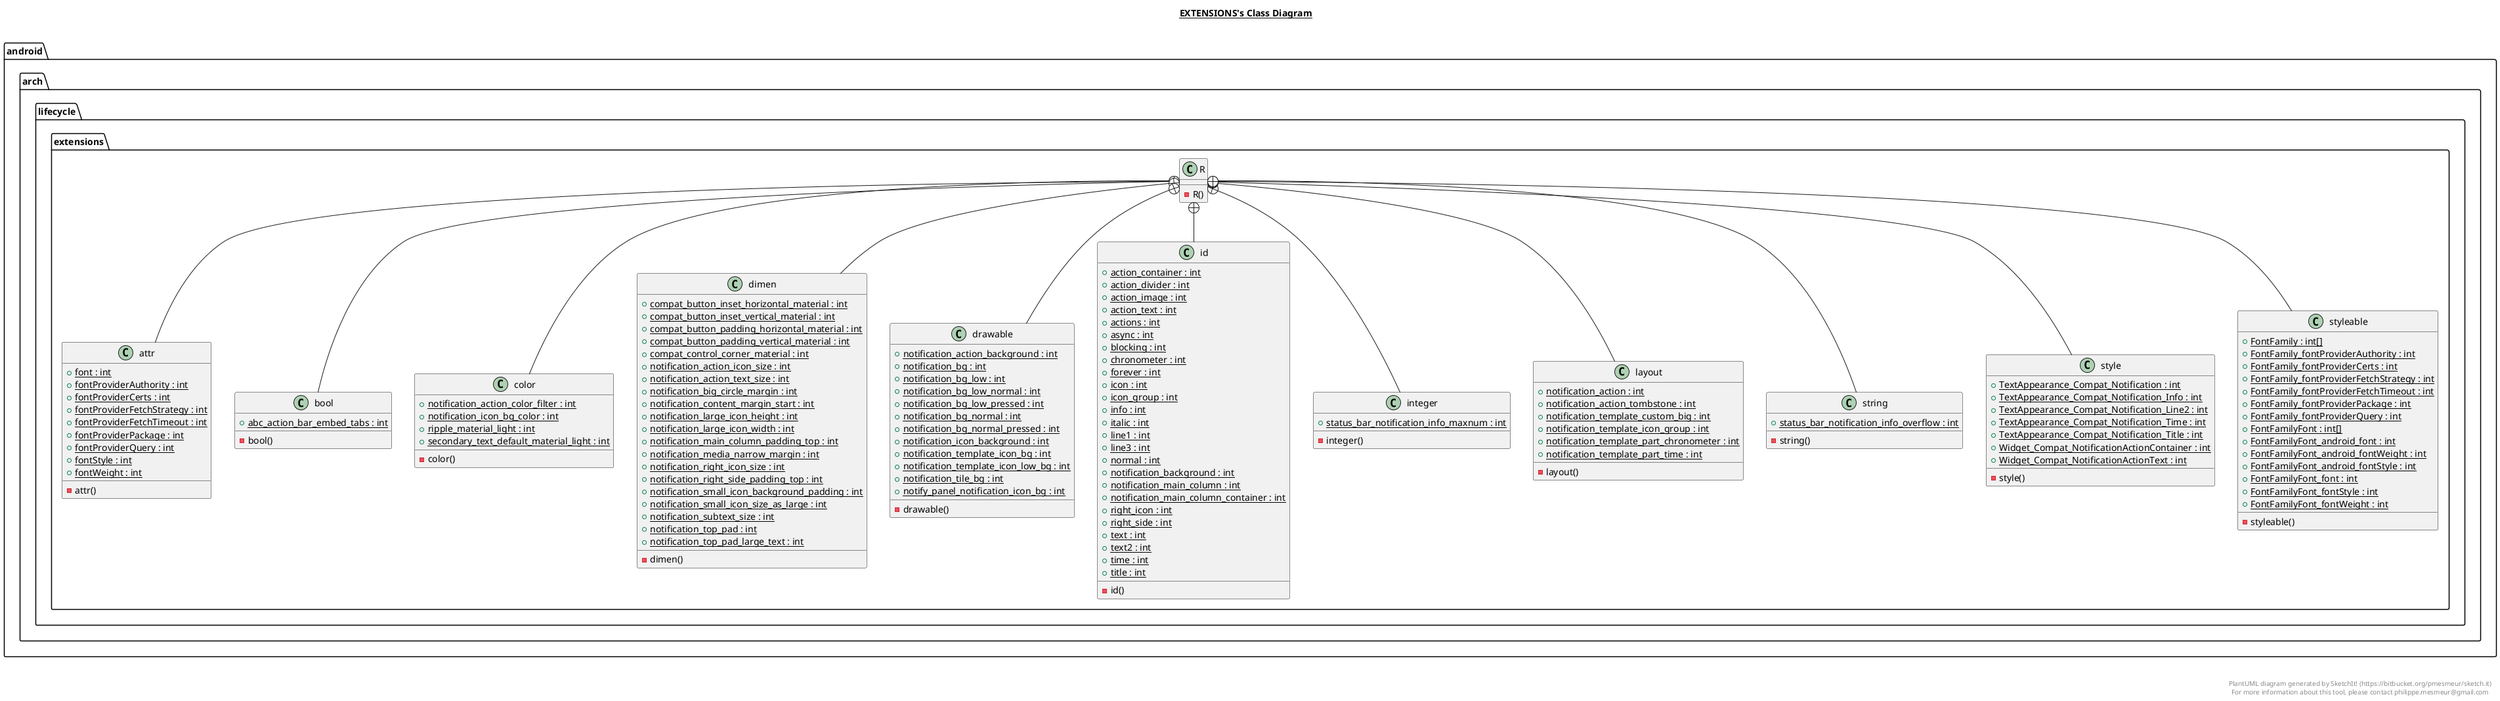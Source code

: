 @startuml

title __EXTENSIONS's Class Diagram__\n

  package android.arch.lifecycle {
    package android.arch.lifecycle.extensions {
      class R {
          - R()
      }
    }
  }
  

  package android.arch.lifecycle {
    package android.arch.lifecycle.extensions {
      class attr {
          {static} + font : int
          {static} + fontProviderAuthority : int
          {static} + fontProviderCerts : int
          {static} + fontProviderFetchStrategy : int
          {static} + fontProviderFetchTimeout : int
          {static} + fontProviderPackage : int
          {static} + fontProviderQuery : int
          {static} + fontStyle : int
          {static} + fontWeight : int
          - attr()
      }
    }
  }
  

  package android.arch.lifecycle {
    package android.arch.lifecycle.extensions {
      class bool {
          {static} + abc_action_bar_embed_tabs : int
          - bool()
      }
    }
  }
  

  package android.arch.lifecycle {
    package android.arch.lifecycle.extensions {
      class color {
          {static} + notification_action_color_filter : int
          {static} + notification_icon_bg_color : int
          {static} + ripple_material_light : int
          {static} + secondary_text_default_material_light : int
          - color()
      }
    }
  }
  

  package android.arch.lifecycle {
    package android.arch.lifecycle.extensions {
      class dimen {
          {static} + compat_button_inset_horizontal_material : int
          {static} + compat_button_inset_vertical_material : int
          {static} + compat_button_padding_horizontal_material : int
          {static} + compat_button_padding_vertical_material : int
          {static} + compat_control_corner_material : int
          {static} + notification_action_icon_size : int
          {static} + notification_action_text_size : int
          {static} + notification_big_circle_margin : int
          {static} + notification_content_margin_start : int
          {static} + notification_large_icon_height : int
          {static} + notification_large_icon_width : int
          {static} + notification_main_column_padding_top : int
          {static} + notification_media_narrow_margin : int
          {static} + notification_right_icon_size : int
          {static} + notification_right_side_padding_top : int
          {static} + notification_small_icon_background_padding : int
          {static} + notification_small_icon_size_as_large : int
          {static} + notification_subtext_size : int
          {static} + notification_top_pad : int
          {static} + notification_top_pad_large_text : int
          - dimen()
      }
    }
  }
  

  package android.arch.lifecycle {
    package android.arch.lifecycle.extensions {
      class drawable {
          {static} + notification_action_background : int
          {static} + notification_bg : int
          {static} + notification_bg_low : int
          {static} + notification_bg_low_normal : int
          {static} + notification_bg_low_pressed : int
          {static} + notification_bg_normal : int
          {static} + notification_bg_normal_pressed : int
          {static} + notification_icon_background : int
          {static} + notification_template_icon_bg : int
          {static} + notification_template_icon_low_bg : int
          {static} + notification_tile_bg : int
          {static} + notify_panel_notification_icon_bg : int
          - drawable()
      }
    }
  }
  

  package android.arch.lifecycle {
    package android.arch.lifecycle.extensions {
      class id {
          {static} + action_container : int
          {static} + action_divider : int
          {static} + action_image : int
          {static} + action_text : int
          {static} + actions : int
          {static} + async : int
          {static} + blocking : int
          {static} + chronometer : int
          {static} + forever : int
          {static} + icon : int
          {static} + icon_group : int
          {static} + info : int
          {static} + italic : int
          {static} + line1 : int
          {static} + line3 : int
          {static} + normal : int
          {static} + notification_background : int
          {static} + notification_main_column : int
          {static} + notification_main_column_container : int
          {static} + right_icon : int
          {static} + right_side : int
          {static} + text : int
          {static} + text2 : int
          {static} + time : int
          {static} + title : int
          - id()
      }
    }
  }
  

  package android.arch.lifecycle {
    package android.arch.lifecycle.extensions {
      class integer {
          {static} + status_bar_notification_info_maxnum : int
          - integer()
      }
    }
  }
  

  package android.arch.lifecycle {
    package android.arch.lifecycle.extensions {
      class layout {
          {static} + notification_action : int
          {static} + notification_action_tombstone : int
          {static} + notification_template_custom_big : int
          {static} + notification_template_icon_group : int
          {static} + notification_template_part_chronometer : int
          {static} + notification_template_part_time : int
          - layout()
      }
    }
  }
  

  package android.arch.lifecycle {
    package android.arch.lifecycle.extensions {
      class string {
          {static} + status_bar_notification_info_overflow : int
          - string()
      }
    }
  }
  

  package android.arch.lifecycle {
    package android.arch.lifecycle.extensions {
      class style {
          {static} + TextAppearance_Compat_Notification : int
          {static} + TextAppearance_Compat_Notification_Info : int
          {static} + TextAppearance_Compat_Notification_Line2 : int
          {static} + TextAppearance_Compat_Notification_Time : int
          {static} + TextAppearance_Compat_Notification_Title : int
          {static} + Widget_Compat_NotificationActionContainer : int
          {static} + Widget_Compat_NotificationActionText : int
          - style()
      }
    }
  }
  

  package android.arch.lifecycle {
    package android.arch.lifecycle.extensions {
      class styleable {
          {static} + FontFamily : int[]
          {static} + FontFamily_fontProviderAuthority : int
          {static} + FontFamily_fontProviderCerts : int
          {static} + FontFamily_fontProviderFetchStrategy : int
          {static} + FontFamily_fontProviderFetchTimeout : int
          {static} + FontFamily_fontProviderPackage : int
          {static} + FontFamily_fontProviderQuery : int
          {static} + FontFamilyFont : int[]
          {static} + FontFamilyFont_android_font : int
          {static} + FontFamilyFont_android_fontWeight : int
          {static} + FontFamilyFont_android_fontStyle : int
          {static} + FontFamilyFont_font : int
          {static} + FontFamilyFont_fontStyle : int
          {static} + FontFamilyFont_fontWeight : int
          - styleable()
      }
    }
  }
  

  R +-down- attr
  R +-down- bool
  R +-down- color
  R +-down- dimen
  R +-down- drawable
  R +-down- id
  R +-down- integer
  R +-down- layout
  R +-down- string
  R +-down- style
  R +-down- styleable


right footer


PlantUML diagram generated by SketchIt! (https://bitbucket.org/pmesmeur/sketch.it)
For more information about this tool, please contact philippe.mesmeur@gmail.com
endfooter

@enduml
